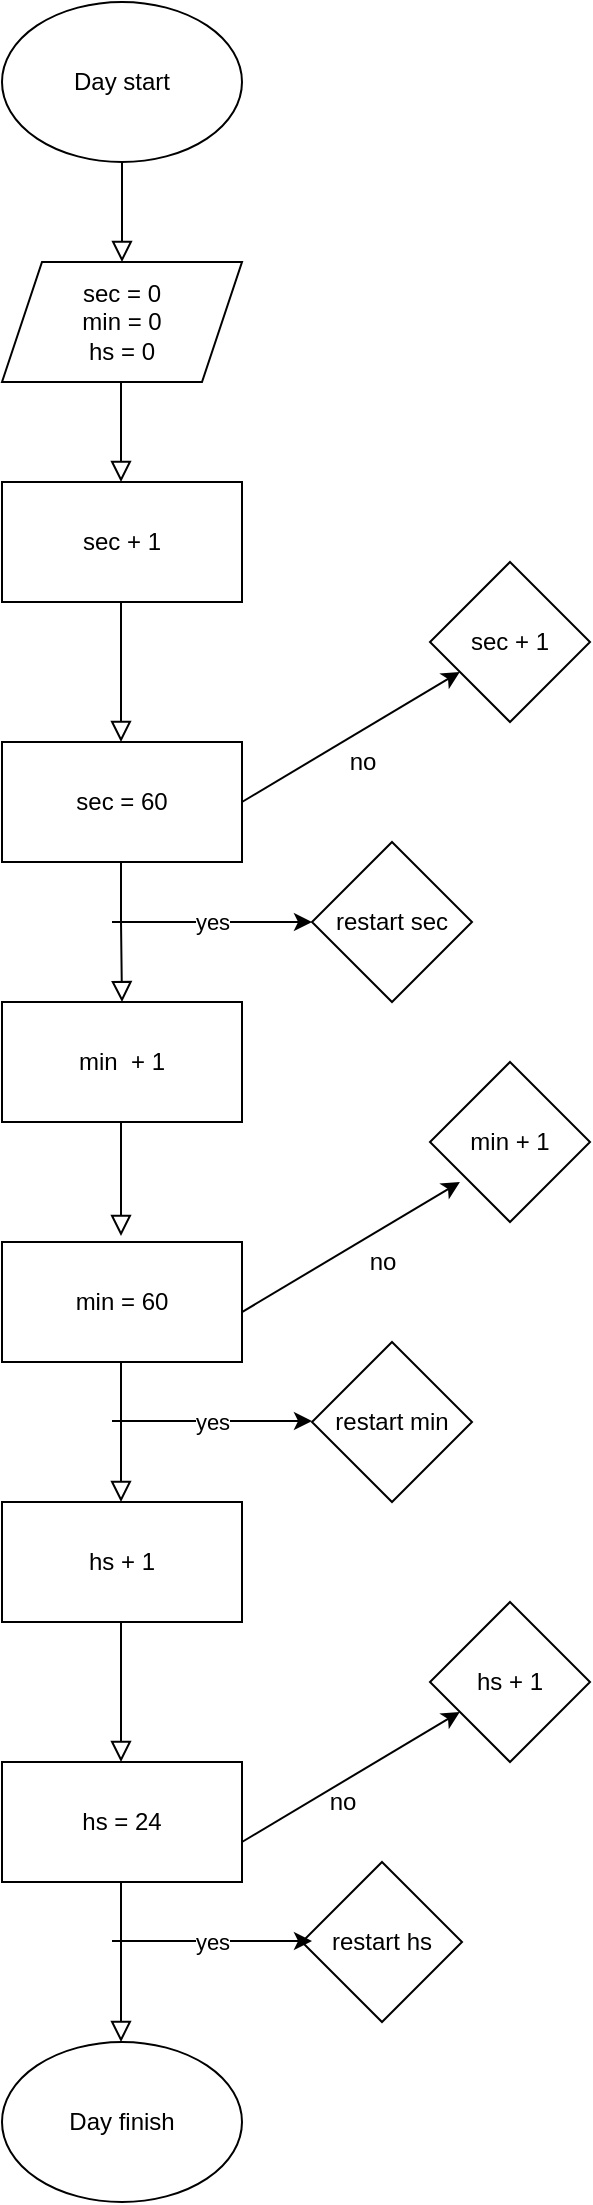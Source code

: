 <mxfile version="14.4.2" type="github">
  <diagram id="C5RBs43oDa-KdzZeNtuy" name="Page-1">
    <mxGraphModel dx="868" dy="520" grid="1" gridSize="10" guides="1" tooltips="1" connect="1" arrows="1" fold="1" page="1" pageScale="1" pageWidth="827" pageHeight="1169" math="0" shadow="0">
      <root>
        <mxCell id="WIyWlLk6GJQsqaUBKTNV-0" />
        <mxCell id="WIyWlLk6GJQsqaUBKTNV-1" parent="WIyWlLk6GJQsqaUBKTNV-0" />
        <mxCell id="WIyWlLk6GJQsqaUBKTNV-2" value="" style="rounded=0;html=1;jettySize=auto;orthogonalLoop=1;fontSize=11;endArrow=block;endFill=0;endSize=8;strokeWidth=1;shadow=0;labelBackgroundColor=none;edgeStyle=orthogonalEdgeStyle;" parent="WIyWlLk6GJQsqaUBKTNV-1" edge="1">
          <mxGeometry relative="1" as="geometry">
            <mxPoint x="220" y="120" as="sourcePoint" />
            <mxPoint x="220" y="170" as="targetPoint" />
          </mxGeometry>
        </mxCell>
        <mxCell id="HOnEsfr5_AqQ8r8YANOD-0" value="sec = 0&lt;br&gt;min = 0&lt;br&gt;hs = 0" style="shape=parallelogram;perimeter=parallelogramPerimeter;whiteSpace=wrap;html=1;fixedSize=1;" vertex="1" parent="WIyWlLk6GJQsqaUBKTNV-1">
          <mxGeometry x="160" y="170" width="120" height="60" as="geometry" />
        </mxCell>
        <mxCell id="HOnEsfr5_AqQ8r8YANOD-3" value="" style="rounded=0;html=1;jettySize=auto;orthogonalLoop=1;fontSize=11;endArrow=block;endFill=0;endSize=8;strokeWidth=1;shadow=0;labelBackgroundColor=none;edgeStyle=orthogonalEdgeStyle;" edge="1" parent="WIyWlLk6GJQsqaUBKTNV-1">
          <mxGeometry relative="1" as="geometry">
            <mxPoint x="219.5" y="230" as="sourcePoint" />
            <mxPoint x="219.5" y="280" as="targetPoint" />
          </mxGeometry>
        </mxCell>
        <mxCell id="HOnEsfr5_AqQ8r8YANOD-4" value="sec = 60" style="rounded=0;whiteSpace=wrap;html=1;" vertex="1" parent="WIyWlLk6GJQsqaUBKTNV-1">
          <mxGeometry x="160" y="410" width="120" height="60" as="geometry" />
        </mxCell>
        <mxCell id="HOnEsfr5_AqQ8r8YANOD-5" value="" style="rounded=0;html=1;jettySize=auto;orthogonalLoop=1;fontSize=11;endArrow=block;endFill=0;endSize=8;strokeWidth=1;shadow=0;labelBackgroundColor=none;edgeStyle=orthogonalEdgeStyle;" edge="1" parent="WIyWlLk6GJQsqaUBKTNV-1">
          <mxGeometry relative="1" as="geometry">
            <mxPoint x="219.5" y="340" as="sourcePoint" />
            <mxPoint x="219.5" y="410" as="targetPoint" />
          </mxGeometry>
        </mxCell>
        <mxCell id="HOnEsfr5_AqQ8r8YANOD-9" value="sec + 1" style="rounded=0;whiteSpace=wrap;html=1;" vertex="1" parent="WIyWlLk6GJQsqaUBKTNV-1">
          <mxGeometry x="160" y="280" width="120" height="60" as="geometry" />
        </mxCell>
        <mxCell id="HOnEsfr5_AqQ8r8YANOD-11" value="" style="rounded=0;html=1;jettySize=auto;orthogonalLoop=1;fontSize=11;endArrow=block;endFill=0;endSize=8;strokeWidth=1;shadow=0;labelBackgroundColor=none;edgeStyle=orthogonalEdgeStyle;" edge="1" parent="WIyWlLk6GJQsqaUBKTNV-1" target="HOnEsfr5_AqQ8r8YANOD-12">
          <mxGeometry relative="1" as="geometry">
            <mxPoint x="219.5" y="470" as="sourcePoint" />
            <mxPoint x="219.5" y="520" as="targetPoint" />
            <Array as="points">
              <mxPoint x="220" y="500" />
              <mxPoint x="220" y="500" />
            </Array>
          </mxGeometry>
        </mxCell>
        <mxCell id="HOnEsfr5_AqQ8r8YANOD-12" value="min&amp;nbsp; + 1" style="rounded=0;whiteSpace=wrap;html=1;" vertex="1" parent="WIyWlLk6GJQsqaUBKTNV-1">
          <mxGeometry x="160" y="540" width="120" height="60" as="geometry" />
        </mxCell>
        <mxCell id="HOnEsfr5_AqQ8r8YANOD-13" value="" style="rounded=0;html=1;jettySize=auto;orthogonalLoop=1;fontSize=11;endArrow=block;endFill=0;endSize=8;strokeWidth=1;shadow=0;labelBackgroundColor=none;edgeStyle=orthogonalEdgeStyle;" edge="1" parent="WIyWlLk6GJQsqaUBKTNV-1">
          <mxGeometry relative="1" as="geometry">
            <mxPoint x="219.5" y="607" as="sourcePoint" />
            <mxPoint x="219.5" y="657" as="targetPoint" />
            <Array as="points">
              <mxPoint x="220" y="600" />
              <mxPoint x="220" y="600" />
            </Array>
          </mxGeometry>
        </mxCell>
        <mxCell id="HOnEsfr5_AqQ8r8YANOD-15" value="min = 60" style="rounded=0;whiteSpace=wrap;html=1;" vertex="1" parent="WIyWlLk6GJQsqaUBKTNV-1">
          <mxGeometry x="160" y="660" width="120" height="60" as="geometry" />
        </mxCell>
        <mxCell id="HOnEsfr5_AqQ8r8YANOD-16" value="" style="rounded=0;html=1;jettySize=auto;orthogonalLoop=1;fontSize=11;endArrow=block;endFill=0;endSize=8;strokeWidth=1;shadow=0;labelBackgroundColor=none;edgeStyle=orthogonalEdgeStyle;" edge="1" parent="WIyWlLk6GJQsqaUBKTNV-1">
          <mxGeometry relative="1" as="geometry">
            <mxPoint x="219.5" y="720" as="sourcePoint" />
            <mxPoint x="219.5" y="790" as="targetPoint" />
            <Array as="points">
              <mxPoint x="220" y="750" />
              <mxPoint x="220" y="750" />
            </Array>
          </mxGeometry>
        </mxCell>
        <mxCell id="HOnEsfr5_AqQ8r8YANOD-18" value="hs + 1" style="rounded=0;whiteSpace=wrap;html=1;" vertex="1" parent="WIyWlLk6GJQsqaUBKTNV-1">
          <mxGeometry x="160" y="790" width="120" height="60" as="geometry" />
        </mxCell>
        <mxCell id="HOnEsfr5_AqQ8r8YANOD-20" value="" style="rounded=0;html=1;jettySize=auto;orthogonalLoop=1;fontSize=11;endArrow=block;endFill=0;endSize=8;strokeWidth=1;shadow=0;labelBackgroundColor=none;edgeStyle=orthogonalEdgeStyle;" edge="1" parent="WIyWlLk6GJQsqaUBKTNV-1">
          <mxGeometry relative="1" as="geometry">
            <mxPoint x="219.5" y="850" as="sourcePoint" />
            <mxPoint x="219.5" y="920" as="targetPoint" />
            <Array as="points">
              <mxPoint x="220" y="880" />
              <mxPoint x="220" y="880" />
            </Array>
          </mxGeometry>
        </mxCell>
        <mxCell id="HOnEsfr5_AqQ8r8YANOD-22" value="hs = 24" style="rounded=0;whiteSpace=wrap;html=1;" vertex="1" parent="WIyWlLk6GJQsqaUBKTNV-1">
          <mxGeometry x="160" y="920" width="120" height="60" as="geometry" />
        </mxCell>
        <mxCell id="HOnEsfr5_AqQ8r8YANOD-23" value="" style="rounded=0;html=1;jettySize=auto;orthogonalLoop=1;fontSize=11;endArrow=block;endFill=0;endSize=8;strokeWidth=1;shadow=0;labelBackgroundColor=none;edgeStyle=orthogonalEdgeStyle;" edge="1" parent="WIyWlLk6GJQsqaUBKTNV-1" target="HOnEsfr5_AqQ8r8YANOD-24">
          <mxGeometry relative="1" as="geometry">
            <mxPoint x="219.5" y="980" as="sourcePoint" />
            <mxPoint x="219.5" y="1030" as="targetPoint" />
          </mxGeometry>
        </mxCell>
        <mxCell id="HOnEsfr5_AqQ8r8YANOD-24" value="Day finish" style="ellipse;whiteSpace=wrap;html=1;" vertex="1" parent="WIyWlLk6GJQsqaUBKTNV-1">
          <mxGeometry x="160" y="1060" width="120" height="80" as="geometry" />
        </mxCell>
        <mxCell id="HOnEsfr5_AqQ8r8YANOD-25" value="Day start" style="ellipse;whiteSpace=wrap;html=1;" vertex="1" parent="WIyWlLk6GJQsqaUBKTNV-1">
          <mxGeometry x="160" y="40" width="120" height="80" as="geometry" />
        </mxCell>
        <mxCell id="HOnEsfr5_AqQ8r8YANOD-26" value="" style="endArrow=classic;html=1;" edge="1" parent="WIyWlLk6GJQsqaUBKTNV-1" target="HOnEsfr5_AqQ8r8YANOD-27">
          <mxGeometry width="50" height="50" relative="1" as="geometry">
            <mxPoint x="280" y="440" as="sourcePoint" />
            <mxPoint x="330" y="390" as="targetPoint" />
          </mxGeometry>
        </mxCell>
        <mxCell id="HOnEsfr5_AqQ8r8YANOD-27" value="sec + 1" style="rhombus;whiteSpace=wrap;html=1;" vertex="1" parent="WIyWlLk6GJQsqaUBKTNV-1">
          <mxGeometry x="374" y="320" width="80" height="80" as="geometry" />
        </mxCell>
        <mxCell id="HOnEsfr5_AqQ8r8YANOD-28" value="" style="endArrow=classic;html=1;" edge="1" parent="WIyWlLk6GJQsqaUBKTNV-1">
          <mxGeometry width="50" height="50" relative="1" as="geometry">
            <mxPoint x="280" y="695.05" as="sourcePoint" />
            <mxPoint x="388.953" y="630.003" as="targetPoint" />
          </mxGeometry>
        </mxCell>
        <mxCell id="HOnEsfr5_AqQ8r8YANOD-29" value="min + 1" style="rhombus;whiteSpace=wrap;html=1;" vertex="1" parent="WIyWlLk6GJQsqaUBKTNV-1">
          <mxGeometry x="374" y="570" width="80" height="80" as="geometry" />
        </mxCell>
        <mxCell id="HOnEsfr5_AqQ8r8YANOD-30" value="hs + 1" style="rhombus;whiteSpace=wrap;html=1;" vertex="1" parent="WIyWlLk6GJQsqaUBKTNV-1">
          <mxGeometry x="374" y="840" width="80" height="80" as="geometry" />
        </mxCell>
        <mxCell id="HOnEsfr5_AqQ8r8YANOD-31" value="" style="endArrow=classic;html=1;" edge="1" parent="WIyWlLk6GJQsqaUBKTNV-1">
          <mxGeometry width="50" height="50" relative="1" as="geometry">
            <mxPoint x="280" y="960" as="sourcePoint" />
            <mxPoint x="388.953" y="894.953" as="targetPoint" />
          </mxGeometry>
        </mxCell>
        <mxCell id="HOnEsfr5_AqQ8r8YANOD-32" value="no" style="text;html=1;align=center;verticalAlign=middle;resizable=0;points=[];autosize=1;" vertex="1" parent="WIyWlLk6GJQsqaUBKTNV-1">
          <mxGeometry x="325" y="410" width="30" height="20" as="geometry" />
        </mxCell>
        <mxCell id="HOnEsfr5_AqQ8r8YANOD-33" value="no" style="text;html=1;align=center;verticalAlign=middle;resizable=0;points=[];autosize=1;" vertex="1" parent="WIyWlLk6GJQsqaUBKTNV-1">
          <mxGeometry x="335" y="660" width="30" height="20" as="geometry" />
        </mxCell>
        <mxCell id="HOnEsfr5_AqQ8r8YANOD-34" value="no" style="text;html=1;align=center;verticalAlign=middle;resizable=0;points=[];autosize=1;" vertex="1" parent="WIyWlLk6GJQsqaUBKTNV-1">
          <mxGeometry x="315" y="930" width="30" height="20" as="geometry" />
        </mxCell>
        <mxCell id="HOnEsfr5_AqQ8r8YANOD-37" value="restart hs" style="rhombus;whiteSpace=wrap;html=1;" vertex="1" parent="WIyWlLk6GJQsqaUBKTNV-1">
          <mxGeometry x="310" y="970" width="80" height="80" as="geometry" />
        </mxCell>
        <mxCell id="HOnEsfr5_AqQ8r8YANOD-38" value="restart min" style="rhombus;whiteSpace=wrap;html=1;" vertex="1" parent="WIyWlLk6GJQsqaUBKTNV-1">
          <mxGeometry x="315" y="710" width="80" height="80" as="geometry" />
        </mxCell>
        <mxCell id="HOnEsfr5_AqQ8r8YANOD-39" value="restart sec" style="rhombus;whiteSpace=wrap;html=1;" vertex="1" parent="WIyWlLk6GJQsqaUBKTNV-1">
          <mxGeometry x="315" y="460" width="80" height="80" as="geometry" />
        </mxCell>
        <mxCell id="HOnEsfr5_AqQ8r8YANOD-40" value="" style="endArrow=classic;html=1;" edge="1" parent="WIyWlLk6GJQsqaUBKTNV-1">
          <mxGeometry relative="1" as="geometry">
            <mxPoint x="215" y="500" as="sourcePoint" />
            <mxPoint x="315" y="500" as="targetPoint" />
          </mxGeometry>
        </mxCell>
        <mxCell id="HOnEsfr5_AqQ8r8YANOD-41" value="yes" style="edgeLabel;resizable=0;html=1;align=center;verticalAlign=middle;" connectable="0" vertex="1" parent="HOnEsfr5_AqQ8r8YANOD-40">
          <mxGeometry relative="1" as="geometry" />
        </mxCell>
        <mxCell id="HOnEsfr5_AqQ8r8YANOD-42" value="" style="endArrow=classic;html=1;" edge="1" parent="WIyWlLk6GJQsqaUBKTNV-1">
          <mxGeometry relative="1" as="geometry">
            <mxPoint x="215" y="749.5" as="sourcePoint" />
            <mxPoint x="315" y="749.5" as="targetPoint" />
          </mxGeometry>
        </mxCell>
        <mxCell id="HOnEsfr5_AqQ8r8YANOD-43" value="yes" style="edgeLabel;resizable=0;html=1;align=center;verticalAlign=middle;" connectable="0" vertex="1" parent="HOnEsfr5_AqQ8r8YANOD-42">
          <mxGeometry relative="1" as="geometry" />
        </mxCell>
        <mxCell id="HOnEsfr5_AqQ8r8YANOD-44" value="" style="endArrow=classic;html=1;" edge="1" parent="WIyWlLk6GJQsqaUBKTNV-1">
          <mxGeometry relative="1" as="geometry">
            <mxPoint x="215" y="1009.5" as="sourcePoint" />
            <mxPoint x="315" y="1009.5" as="targetPoint" />
          </mxGeometry>
        </mxCell>
        <mxCell id="HOnEsfr5_AqQ8r8YANOD-45" value="yes" style="edgeLabel;resizable=0;html=1;align=center;verticalAlign=middle;" connectable="0" vertex="1" parent="HOnEsfr5_AqQ8r8YANOD-44">
          <mxGeometry relative="1" as="geometry" />
        </mxCell>
      </root>
    </mxGraphModel>
  </diagram>
</mxfile>
